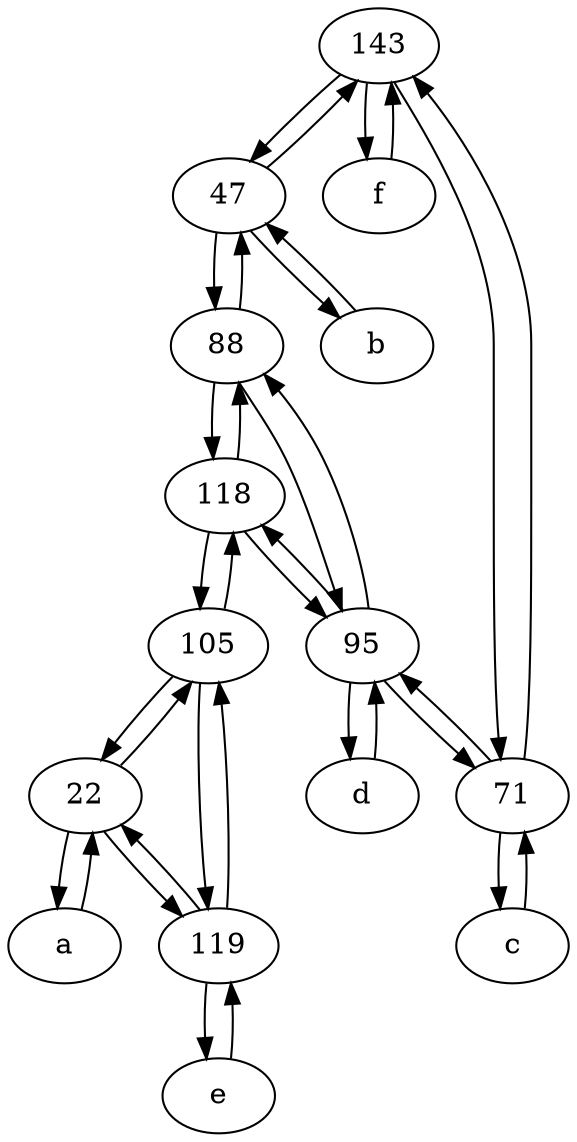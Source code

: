 digraph  {
	143;
	b [pos="50,20!"];
	47;
	d [pos="20,30!"];
	a [pos="40,10!"];
	f [pos="15,45!"];
	e [pos="30,50!"];
	22;
	88;
	71;
	c [pos="20,10!"];
	105;
	95;
	119;
	118;
	105 -> 118;
	47 -> 88;
	118 -> 88;
	88 -> 118;
	118 -> 95;
	a -> 22;
	22 -> a;
	119 -> 22;
	105 -> 119;
	143 -> 71;
	95 -> 71;
	95 -> 88;
	e -> 119;
	d -> 95;
	22 -> 105;
	119 -> 105;
	88 -> 95;
	71 -> 95;
	f -> 143;
	88 -> 47;
	c -> 71;
	22 -> 119;
	47 -> b;
	95 -> d;
	143 -> 47;
	71 -> c;
	b -> 47;
	119 -> e;
	105 -> 22;
	71 -> 143;
	47 -> 143;
	143 -> f;
	95 -> 118;
	118 -> 105;

	}